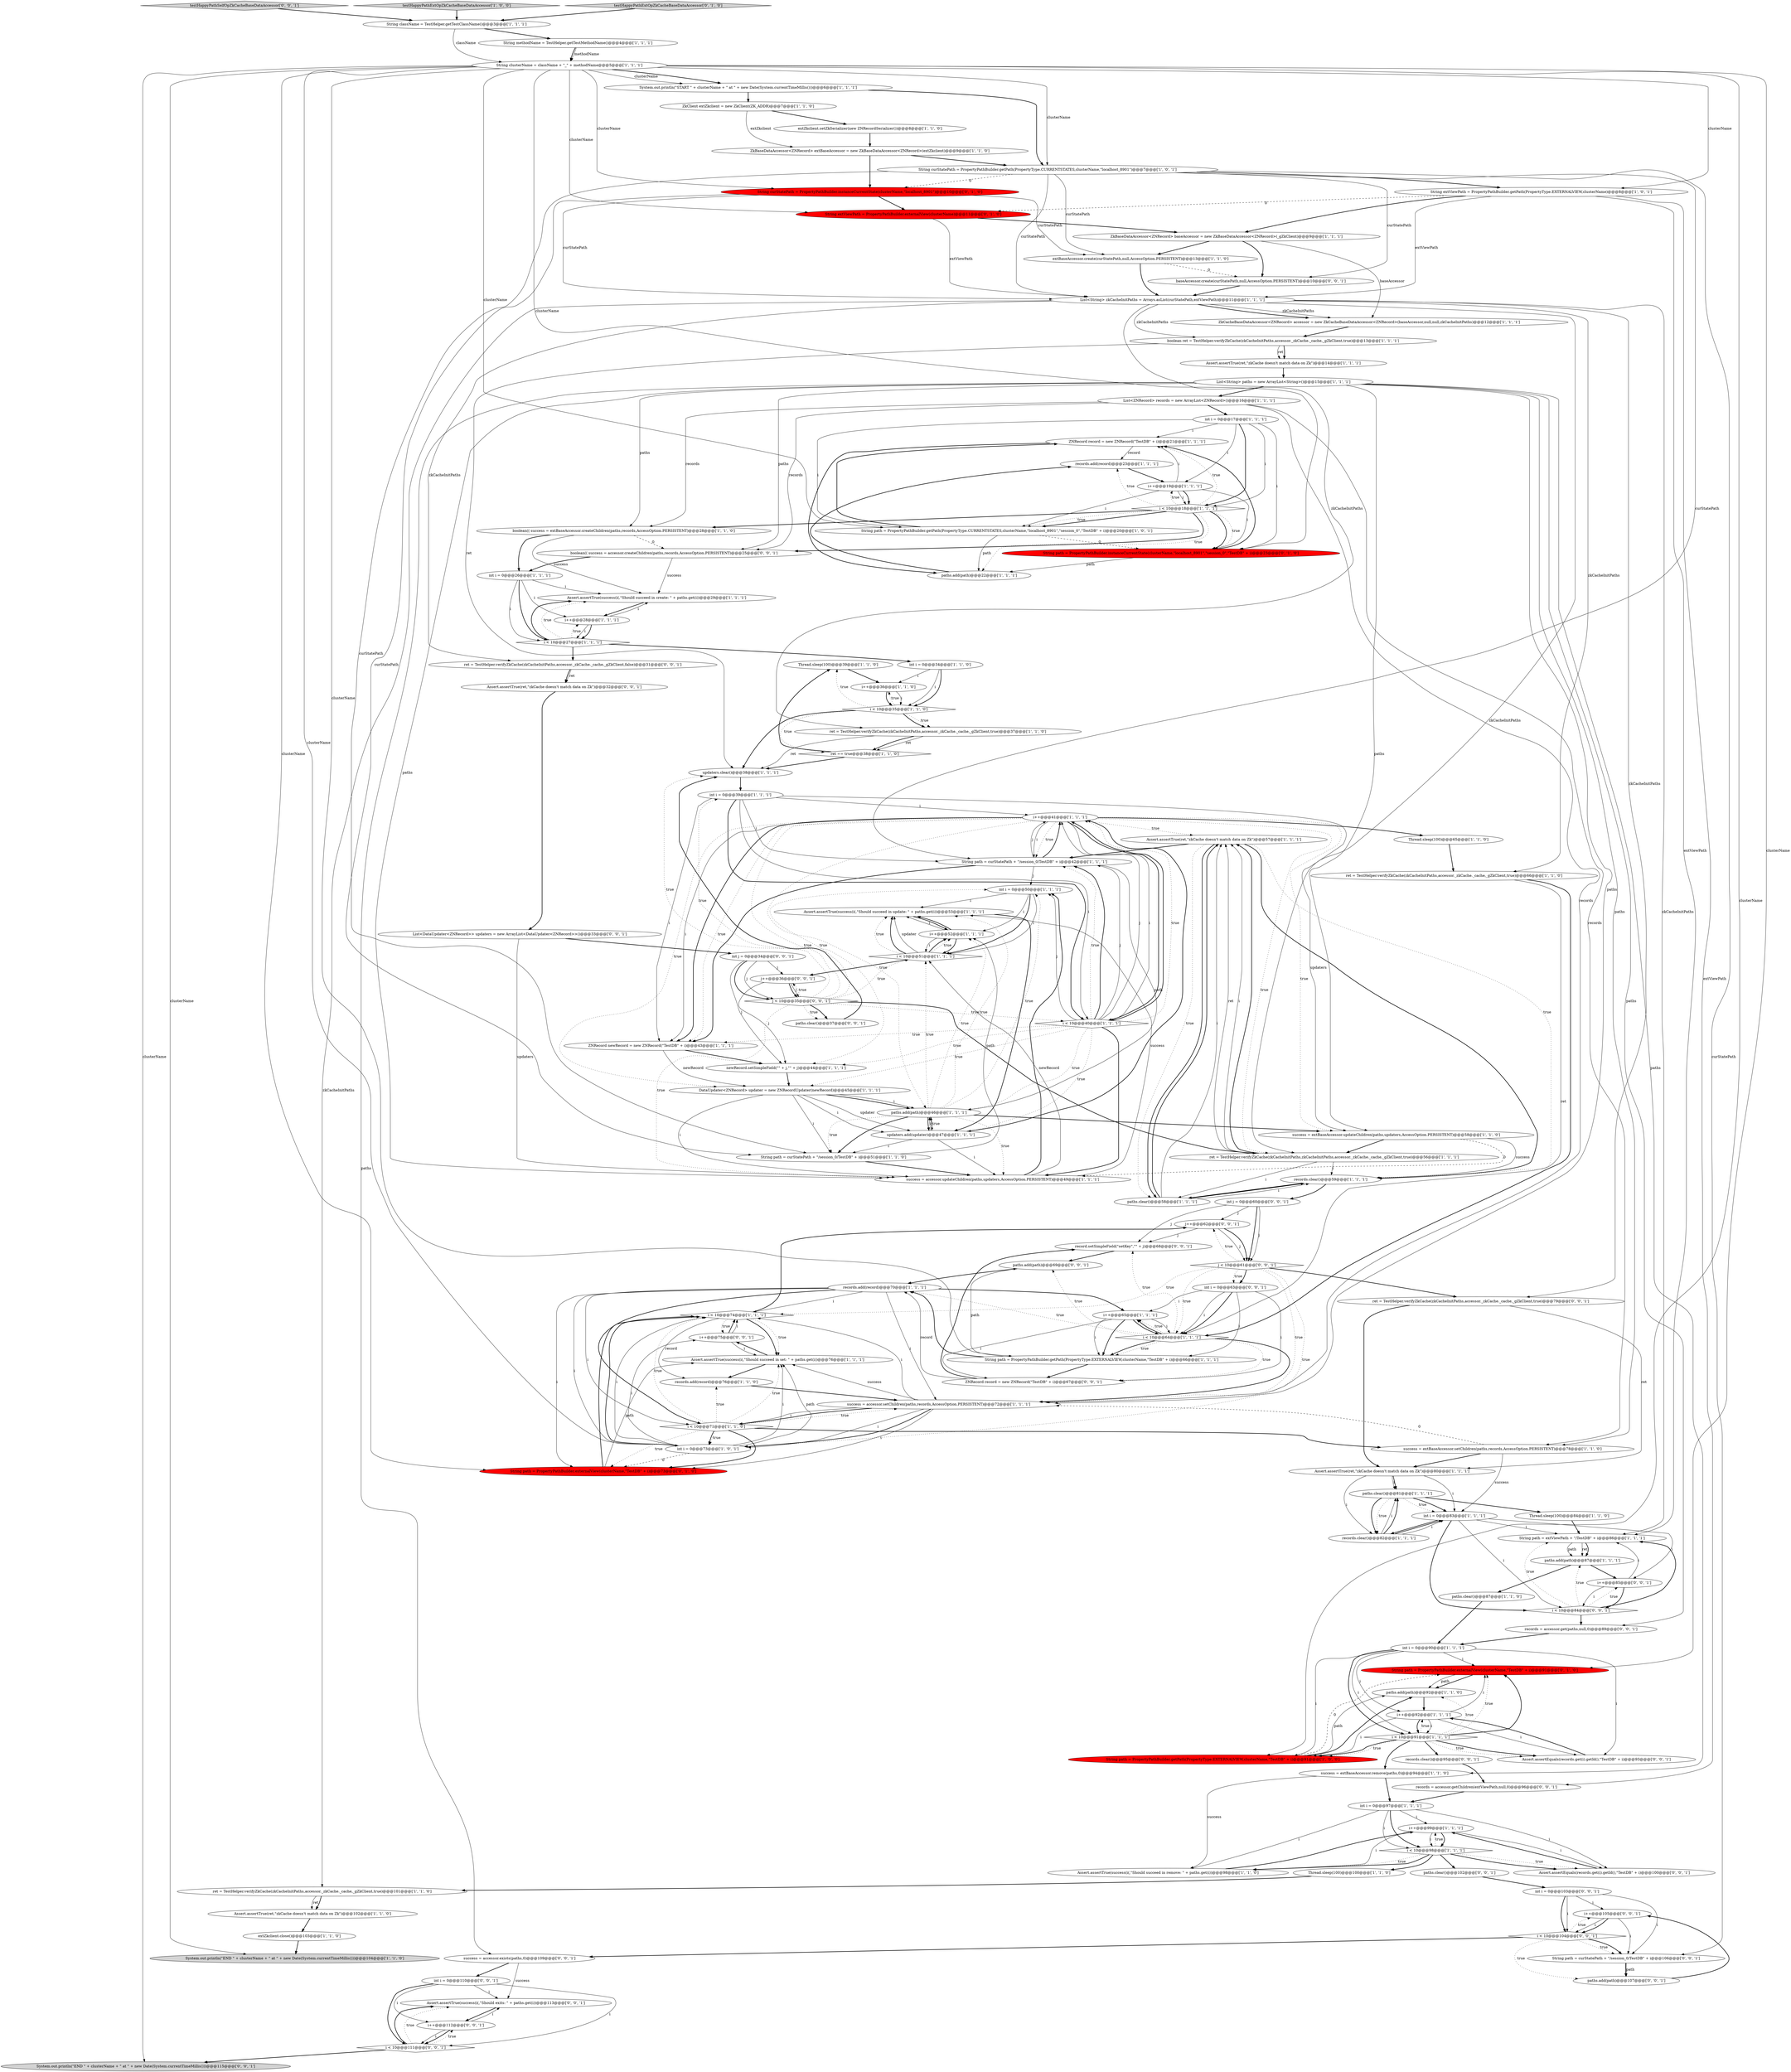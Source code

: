 digraph {
61 [style = filled, label = "Thread.sleep(100)@@@39@@@['1', '1', '0']", fillcolor = white, shape = ellipse image = "AAA0AAABBB1BBB"];
3 [style = filled, label = "int i = 0@@@26@@@['1', '1', '1']", fillcolor = white, shape = ellipse image = "AAA0AAABBB1BBB"];
80 [style = filled, label = "String curStatePath = PropertyPathBuilder.getPath(PropertyType.CURRENTSTATES,clusterName,\"localhost_8901\")@@@7@@@['1', '0', '1']", fillcolor = white, shape = ellipse image = "AAA0AAABBB1BBB"];
119 [style = filled, label = "i < 10@@@84@@@['0', '0', '1']", fillcolor = white, shape = diamond image = "AAA0AAABBB3BBB"];
16 [style = filled, label = "int i = 0@@@97@@@['1', '1', '1']", fillcolor = white, shape = ellipse image = "AAA0AAABBB1BBB"];
66 [style = filled, label = "Assert.assertTrue(success(i(,\"Should succeed in create: \" + paths.get(i))@@@29@@@['1', '1', '1']", fillcolor = white, shape = ellipse image = "AAA0AAABBB1BBB"];
95 [style = filled, label = "String path = PropertyPathBuilder.externalView(clusterName,\"TestDB\" + i)@@@91@@@['0', '1', '0']", fillcolor = red, shape = ellipse image = "AAA1AAABBB2BBB"];
124 [style = filled, label = "System.out.println(\"END \" + clusterName + \" at \" + new Date(System.currentTimeMillis()))@@@115@@@['0', '0', '1']", fillcolor = lightgray, shape = ellipse image = "AAA0AAABBB3BBB"];
101 [style = filled, label = "records = accessor.get(paths,null,0)@@@89@@@['0', '0', '1']", fillcolor = white, shape = ellipse image = "AAA0AAABBB3BBB"];
126 [style = filled, label = "paths.clear()@@@37@@@['0', '0', '1']", fillcolor = white, shape = ellipse image = "AAA0AAABBB3BBB"];
5 [style = filled, label = "i++@@@41@@@['1', '1', '1']", fillcolor = white, shape = ellipse image = "AAA0AAABBB1BBB"];
75 [style = filled, label = "Assert.assertTrue(ret,\"zkCache doesn't match data on Zk\")@@@80@@@['1', '1', '1']", fillcolor = white, shape = ellipse image = "AAA0AAABBB1BBB"];
17 [style = filled, label = "Assert.assertTrue(ret,\"zkCache doesn't match data on Zk\")@@@57@@@['1', '1', '1']", fillcolor = white, shape = ellipse image = "AAA0AAABBB1BBB"];
81 [style = filled, label = "success = extBaseAccessor.updateChildren(paths,updaters,AccessOption.PERSISTENT)@@@58@@@['1', '1', '0']", fillcolor = white, shape = ellipse image = "AAA0AAABBB1BBB"];
82 [style = filled, label = "i++@@@36@@@['1', '1', '0']", fillcolor = white, shape = ellipse image = "AAA0AAABBB1BBB"];
129 [style = filled, label = "paths.add(path)@@@107@@@['0', '0', '1']", fillcolor = white, shape = ellipse image = "AAA0AAABBB3BBB"];
20 [style = filled, label = "int i = 0@@@90@@@['1', '1', '1']", fillcolor = white, shape = ellipse image = "AAA0AAABBB1BBB"];
58 [style = filled, label = "String path = extViewPath + \"/TestDB\" + i@@@86@@@['1', '1', '1']", fillcolor = white, shape = ellipse image = "AAA0AAABBB1BBB"];
105 [style = filled, label = "Assert.assertTrue(ret,\"zkCache doesn't match data on Zk\")@@@32@@@['0', '0', '1']", fillcolor = white, shape = ellipse image = "AAA0AAABBB3BBB"];
69 [style = filled, label = "i < 10@@@27@@@['1', '1', '1']", fillcolor = white, shape = diamond image = "AAA0AAABBB1BBB"];
62 [style = filled, label = "paths.add(path)@@@87@@@['1', '1', '1']", fillcolor = white, shape = ellipse image = "AAA0AAABBB1BBB"];
36 [style = filled, label = "ZkBaseDataAccessor<ZNRecord> extBaseAccessor = new ZkBaseDataAccessor<ZNRecord>(extZkclient)@@@9@@@['1', '1', '0']", fillcolor = white, shape = ellipse image = "AAA0AAABBB1BBB"];
55 [style = filled, label = "List<String> paths = new ArrayList<String>()@@@15@@@['1', '1', '1']", fillcolor = white, shape = ellipse image = "AAA0AAABBB1BBB"];
111 [style = filled, label = "i < 10@@@111@@@['0', '0', '1']", fillcolor = white, shape = diamond image = "AAA0AAABBB3BBB"];
37 [style = filled, label = "paths.add(path)@@@92@@@['1', '1', '0']", fillcolor = white, shape = ellipse image = "AAA0AAABBB1BBB"];
47 [style = filled, label = "String path = PropertyPathBuilder.getPath(PropertyType.EXTERNALVIEW,clusterName,\"TestDB\" + i)@@@91@@@['1', '0', '0']", fillcolor = red, shape = ellipse image = "AAA1AAABBB1BBB"];
107 [style = filled, label = "i++@@@85@@@['0', '0', '1']", fillcolor = white, shape = ellipse image = "AAA0AAABBB3BBB"];
135 [style = filled, label = "testHappyPathSelfOpZkCacheBaseDataAccessor['0', '0', '1']", fillcolor = lightgray, shape = diamond image = "AAA0AAABBB3BBB"];
52 [style = filled, label = "i < 10@@@35@@@['1', '1', '0']", fillcolor = white, shape = diamond image = "AAA0AAABBB1BBB"];
21 [style = filled, label = "int i = 0@@@34@@@['1', '1', '0']", fillcolor = white, shape = ellipse image = "AAA0AAABBB1BBB"];
76 [style = filled, label = "ZkClient extZkclient = new ZkClient(ZK_ADDR)@@@7@@@['1', '1', '0']", fillcolor = white, shape = ellipse image = "AAA0AAABBB1BBB"];
32 [style = filled, label = "testHappyPathExtOpZkCacheBaseDataAccessor['1', '0', '0']", fillcolor = lightgray, shape = diamond image = "AAA0AAABBB1BBB"];
56 [style = filled, label = "records.add(record)@@@23@@@['1', '1', '1']", fillcolor = white, shape = ellipse image = "AAA0AAABBB1BBB"];
108 [style = filled, label = "int i = 0@@@103@@@['0', '0', '1']", fillcolor = white, shape = ellipse image = "AAA0AAABBB3BBB"];
77 [style = filled, label = "String path = curStatePath + \"/session_0/TestDB\" + i@@@51@@@['1', '1', '0']", fillcolor = white, shape = ellipse image = "AAA0AAABBB1BBB"];
50 [style = filled, label = "Assert.assertTrue(success(i(,\"Should succeed in update: \" + paths.get(i))@@@53@@@['1', '1', '1']", fillcolor = white, shape = ellipse image = "AAA0AAABBB1BBB"];
14 [style = filled, label = "String clusterName = className + \"_\" + methodName@@@5@@@['1', '1', '1']", fillcolor = white, shape = ellipse image = "AAA0AAABBB1BBB"];
122 [style = filled, label = "records = accessor.getChildren(extViewPath,null,0)@@@96@@@['0', '0', '1']", fillcolor = white, shape = ellipse image = "AAA0AAABBB3BBB"];
59 [style = filled, label = "i < 10@@@74@@@['1', '1', '1']", fillcolor = white, shape = diamond image = "AAA0AAABBB1BBB"];
34 [style = filled, label = "List<String> zkCacheInitPaths = Arrays.asList(curStatePath,extViewPath)@@@11@@@['1', '1', '1']", fillcolor = white, shape = ellipse image = "AAA0AAABBB1BBB"];
115 [style = filled, label = "ret = TestHelper.verifyZkCache(zkCacheInitPaths,accessor._zkCache._cache,_gZkClient,false)@@@31@@@['0', '0', '1']", fillcolor = white, shape = ellipse image = "AAA0AAABBB3BBB"];
114 [style = filled, label = "j++@@@62@@@['0', '0', '1']", fillcolor = white, shape = ellipse image = "AAA0AAABBB3BBB"];
65 [style = filled, label = "extBaseAccessor.create(curStatePath,null,AccessOption.PERSISTENT)@@@13@@@['1', '1', '0']", fillcolor = white, shape = ellipse image = "AAA0AAABBB1BBB"];
19 [style = filled, label = "System.out.println(\"END \" + clusterName + \" at \" + new Date(System.currentTimeMillis()))@@@104@@@['1', '1', '0']", fillcolor = lightgray, shape = ellipse image = "AAA0AAABBB1BBB"];
68 [style = filled, label = "i < 10@@@91@@@['1', '1', '1']", fillcolor = white, shape = diamond image = "AAA0AAABBB1BBB"];
83 [style = filled, label = "ZNRecord record = new ZNRecord(\"TestDB\" + i)@@@21@@@['1', '1', '1']", fillcolor = white, shape = ellipse image = "AAA0AAABBB1BBB"];
96 [style = filled, label = "String path = PropertyPathBuilder.externalView(clusterName,\"TestDB\" + i)@@@73@@@['0', '1', '0']", fillcolor = red, shape = ellipse image = "AAA1AAABBB2BBB"];
64 [style = filled, label = "paths.add(path)@@@46@@@['1', '1', '1']", fillcolor = white, shape = ellipse image = "AAA0AAABBB1BBB"];
99 [style = filled, label = "i++@@@105@@@['0', '0', '1']", fillcolor = white, shape = ellipse image = "AAA0AAABBB3BBB"];
121 [style = filled, label = "j < 10@@@35@@@['0', '0', '1']", fillcolor = white, shape = diamond image = "AAA0AAABBB3BBB"];
25 [style = filled, label = "i < 10@@@64@@@['1', '1', '1']", fillcolor = white, shape = diamond image = "AAA0AAABBB1BBB"];
113 [style = filled, label = "int j = 0@@@34@@@['0', '0', '1']", fillcolor = white, shape = ellipse image = "AAA0AAABBB3BBB"];
86 [style = filled, label = "paths.add(path)@@@22@@@['1', '1', '1']", fillcolor = white, shape = ellipse image = "AAA0AAABBB1BBB"];
8 [style = filled, label = "Assert.assertTrue(ret,\"zkCache doesn't match data on Zk\")@@@102@@@['1', '1', '0']", fillcolor = white, shape = ellipse image = "AAA0AAABBB1BBB"];
74 [style = filled, label = "success = accessor.updateChildren(paths,updaters,AccessOption.PERSISTENT)@@@49@@@['1', '1', '1']", fillcolor = white, shape = ellipse image = "AAA0AAABBB1BBB"];
92 [style = filled, label = "i < 10@@@40@@@['1', '1', '1']", fillcolor = white, shape = diamond image = "AAA0AAABBB1BBB"];
2 [style = filled, label = "records.add(record)@@@76@@@['1', '1', '0']", fillcolor = white, shape = ellipse image = "AAA0AAABBB1BBB"];
39 [style = filled, label = "ret = TestHelper.verifyZkCache(zkCacheInitPaths,accessor._zkCache._cache,_gZkClient,true)@@@66@@@['1', '1', '0']", fillcolor = white, shape = ellipse image = "AAA0AAABBB1BBB"];
0 [style = filled, label = "int i = 0@@@73@@@['1', '0', '1']", fillcolor = white, shape = ellipse image = "AAA0AAABBB1BBB"];
120 [style = filled, label = "records.clear()@@@95@@@['0', '0', '1']", fillcolor = white, shape = ellipse image = "AAA0AAABBB3BBB"];
4 [style = filled, label = "String path = PropertyPathBuilder.getPath(PropertyType.EXTERNALVIEW,clusterName,\"TestDB\" + i)@@@66@@@['1', '1', '1']", fillcolor = white, shape = ellipse image = "AAA0AAABBB1BBB"];
48 [style = filled, label = "i < 10@@@51@@@['1', '1', '1']", fillcolor = white, shape = diamond image = "AAA0AAABBB1BBB"];
89 [style = filled, label = "String path = PropertyPathBuilder.getPath(PropertyType.CURRENTSTATES,clusterName,\"localhost_8901\",\"session_0\",\"TestDB\" + i)@@@20@@@['1', '0', '1']", fillcolor = white, shape = ellipse image = "AAA0AAABBB1BBB"];
44 [style = filled, label = "success = accessor.setChildren(paths,records,AccessOption.PERSISTENT)@@@72@@@['1', '1', '1']", fillcolor = white, shape = ellipse image = "AAA0AAABBB1BBB"];
54 [style = filled, label = "Assert.assertTrue(success(i(,\"Should succeed in set: \" + paths.get(i))@@@76@@@['1', '1', '1']", fillcolor = white, shape = ellipse image = "AAA0AAABBB1BBB"];
51 [style = filled, label = "ret = TestHelper.verifyZkCache(zkCacheInitPaths,zkCacheInitPaths,accessor._zkCache._cache,_gZkClient,true)@@@56@@@['1', '1', '1']", fillcolor = white, shape = ellipse image = "AAA0AAABBB1BBB"];
106 [style = filled, label = "i++@@@75@@@['0', '0', '1']", fillcolor = white, shape = ellipse image = "AAA0AAABBB3BBB"];
117 [style = filled, label = "j++@@@36@@@['0', '0', '1']", fillcolor = white, shape = ellipse image = "AAA0AAABBB3BBB"];
90 [style = filled, label = "boolean(( success = extBaseAccessor.createChildren(paths,records,AccessOption.PERSISTENT)@@@28@@@['1', '1', '0']", fillcolor = white, shape = ellipse image = "AAA0AAABBB1BBB"];
29 [style = filled, label = "ret = TestHelper.verifyZkCache(zkCacheInitPaths,accessor._zkCache._cache,_gZkClient,true)@@@37@@@['1', '1', '0']", fillcolor = white, shape = ellipse image = "AAA0AAABBB1BBB"];
49 [style = filled, label = "records.clear()@@@59@@@['1', '1', '1']", fillcolor = white, shape = ellipse image = "AAA0AAABBB1BBB"];
6 [style = filled, label = "i++@@@28@@@['1', '1', '1']", fillcolor = white, shape = ellipse image = "AAA0AAABBB1BBB"];
100 [style = filled, label = "paths.add(path)@@@69@@@['0', '0', '1']", fillcolor = white, shape = ellipse image = "AAA0AAABBB3BBB"];
134 [style = filled, label = "int i = 0@@@63@@@['0', '0', '1']", fillcolor = white, shape = ellipse image = "AAA0AAABBB3BBB"];
43 [style = filled, label = "ZNRecord newRecord = new ZNRecord(\"TestDB\" + i)@@@43@@@['1', '1', '1']", fillcolor = white, shape = ellipse image = "AAA0AAABBB1BBB"];
42 [style = filled, label = "boolean ret = TestHelper.verifyZkCache(zkCacheInitPaths,accessor._zkCache._cache,_gZkClient,true)@@@13@@@['1', '1', '1']", fillcolor = white, shape = ellipse image = "AAA0AAABBB1BBB"];
27 [style = filled, label = "String methodName = TestHelper.getTestMethodName()@@@4@@@['1', '1', '1']", fillcolor = white, shape = ellipse image = "AAA0AAABBB1BBB"];
1 [style = filled, label = "Thread.sleep(100)@@@65@@@['1', '1', '0']", fillcolor = white, shape = ellipse image = "AAA0AAABBB1BBB"];
127 [style = filled, label = "String path = curStatePath + \"/session_0/TestDB\" + i@@@106@@@['0', '0', '1']", fillcolor = white, shape = ellipse image = "AAA0AAABBB3BBB"];
38 [style = filled, label = "success = extBaseAccessor.setChildren(paths,records,AccessOption.PERSISTENT)@@@78@@@['1', '1', '0']", fillcolor = white, shape = ellipse image = "AAA0AAABBB1BBB"];
28 [style = filled, label = "ret = TestHelper.verifyZkCache(zkCacheInitPaths,accessor._zkCache._cache,_gZkClient,true)@@@101@@@['1', '1', '0']", fillcolor = white, shape = ellipse image = "AAA0AAABBB1BBB"];
78 [style = filled, label = "int i = 0@@@50@@@['1', '1', '1']", fillcolor = white, shape = ellipse image = "AAA0AAABBB1BBB"];
24 [style = filled, label = "Thread.sleep(100)@@@84@@@['1', '1', '0']", fillcolor = white, shape = ellipse image = "AAA0AAABBB1BBB"];
87 [style = filled, label = "String extViewPath = PropertyPathBuilder.getPath(PropertyType.EXTERNALVIEW,clusterName)@@@8@@@['1', '0', '1']", fillcolor = white, shape = ellipse image = "AAA0AAABBB1BBB"];
110 [style = filled, label = "Assert.assertEquals(records.get(i).getId(),\"TestDB\" + i)@@@93@@@['0', '0', '1']", fillcolor = white, shape = ellipse image = "AAA0AAABBB3BBB"];
23 [style = filled, label = "ZkBaseDataAccessor<ZNRecord> baseAccessor = new ZkBaseDataAccessor<ZNRecord>(_gZkClient)@@@9@@@['1', '1', '1']", fillcolor = white, shape = ellipse image = "AAA0AAABBB1BBB"];
91 [style = filled, label = "extZkclient.close()@@@103@@@['1', '1', '0']", fillcolor = white, shape = ellipse image = "AAA0AAABBB1BBB"];
125 [style = filled, label = "record.setSimpleField(\"setKey\",\"\" + j)@@@68@@@['0', '0', '1']", fillcolor = white, shape = ellipse image = "AAA0AAABBB3BBB"];
35 [style = filled, label = "paths.clear()@@@81@@@['1', '1', '1']", fillcolor = white, shape = ellipse image = "AAA0AAABBB1BBB"];
128 [style = filled, label = "i++@@@112@@@['0', '0', '1']", fillcolor = white, shape = ellipse image = "AAA0AAABBB3BBB"];
97 [style = filled, label = "String extViewPath = PropertyPathBuilder.externalView(clusterName)@@@11@@@['0', '1', '0']", fillcolor = red, shape = ellipse image = "AAA1AAABBB2BBB"];
45 [style = filled, label = "System.out.println(\"START \" + clusterName + \" at \" + new Date(System.currentTimeMillis()))@@@6@@@['1', '1', '1']", fillcolor = white, shape = ellipse image = "AAA0AAABBB1BBB"];
85 [style = filled, label = "i++@@@65@@@['1', '1', '1']", fillcolor = white, shape = ellipse image = "AAA0AAABBB1BBB"];
112 [style = filled, label = "j < 10@@@61@@@['0', '0', '1']", fillcolor = white, shape = diamond image = "AAA0AAABBB3BBB"];
11 [style = filled, label = "records.add(record)@@@70@@@['1', '1', '1']", fillcolor = white, shape = ellipse image = "AAA0AAABBB1BBB"];
40 [style = filled, label = "int i = 0@@@39@@@['1', '1', '1']", fillcolor = white, shape = ellipse image = "AAA0AAABBB1BBB"];
13 [style = filled, label = "updaters.clear()@@@38@@@['1', '1', '1']", fillcolor = white, shape = ellipse image = "AAA0AAABBB1BBB"];
98 [style = filled, label = "testHappyPathExtOpZkCacheBaseDataAccessor['0', '1', '0']", fillcolor = lightgray, shape = diamond image = "AAA0AAABBB2BBB"];
104 [style = filled, label = "baseAccessor.create(curStatePath,null,AccessOption.PERSISTENT)@@@10@@@['0', '0', '1']", fillcolor = white, shape = ellipse image = "AAA0AAABBB3BBB"];
9 [style = filled, label = "i < 10@@@18@@@['1', '1', '1']", fillcolor = white, shape = diamond image = "AAA0AAABBB1BBB"];
118 [style = filled, label = "ZNRecord record = new ZNRecord(\"TestDB\" + i)@@@67@@@['0', '0', '1']", fillcolor = white, shape = ellipse image = "AAA0AAABBB3BBB"];
10 [style = filled, label = "ZkCacheBaseDataAccessor<ZNRecord> accessor = new ZkCacheBaseDataAccessor<ZNRecord>(baseAccessor,null,null,zkCacheInitPaths)@@@12@@@['1', '1', '1']", fillcolor = white, shape = ellipse image = "AAA0AAABBB1BBB"];
73 [style = filled, label = "i++@@@99@@@['1', '1', '1']", fillcolor = white, shape = ellipse image = "AAA0AAABBB1BBB"];
33 [style = filled, label = "i < 10@@@71@@@['1', '1', '0']", fillcolor = white, shape = diamond image = "AAA0AAABBB1BBB"];
67 [style = filled, label = "Thread.sleep(100)@@@100@@@['1', '1', '0']", fillcolor = white, shape = ellipse image = "AAA0AAABBB1BBB"];
60 [style = filled, label = "DataUpdater<ZNRecord> updater = new ZNRecordUpdater(newRecord)@@@45@@@['1', '1', '1']", fillcolor = white, shape = ellipse image = "AAA0AAABBB1BBB"];
136 [style = filled, label = "int j = 0@@@60@@@['0', '0', '1']", fillcolor = white, shape = ellipse image = "AAA0AAABBB3BBB"];
130 [style = filled, label = "List<DataUpdater<ZNRecord>> updaters = new ArrayList<DataUpdater<ZNRecord>>()@@@33@@@['0', '0', '1']", fillcolor = white, shape = ellipse image = "AAA0AAABBB3BBB"];
31 [style = filled, label = "i++@@@52@@@['1', '1', '1']", fillcolor = white, shape = ellipse image = "AAA0AAABBB1BBB"];
93 [style = filled, label = "String curStatePath = PropertyPathBuilder.instanceCurrentState(clusterName,\"localhost_8901\")@@@10@@@['0', '1', '0']", fillcolor = red, shape = ellipse image = "AAA1AAABBB2BBB"];
116 [style = filled, label = "boolean(( success = accessor.createChildren(paths,records,AccessOption.PERSISTENT)@@@25@@@['0', '0', '1']", fillcolor = white, shape = ellipse image = "AAA0AAABBB3BBB"];
15 [style = filled, label = "paths.clear()@@@58@@@['1', '1', '1']", fillcolor = white, shape = ellipse image = "AAA0AAABBB1BBB"];
18 [style = filled, label = "Assert.assertTrue(success(i(,\"Should succeed in remove: \" + paths.get(i))@@@98@@@['1', '1', '0']", fillcolor = white, shape = ellipse image = "AAA0AAABBB1BBB"];
22 [style = filled, label = "updaters.add(updater)@@@47@@@['1', '1', '1']", fillcolor = white, shape = ellipse image = "AAA0AAABBB1BBB"];
63 [style = filled, label = "String className = TestHelper.getTestClassName()@@@3@@@['1', '1', '1']", fillcolor = white, shape = ellipse image = "AAA0AAABBB1BBB"];
72 [style = filled, label = "paths.clear()@@@87@@@['1', '1', '0']", fillcolor = white, shape = ellipse image = "AAA0AAABBB1BBB"];
46 [style = filled, label = "int i = 0@@@17@@@['1', '1', '1']", fillcolor = white, shape = ellipse image = "AAA0AAABBB1BBB"];
88 [style = filled, label = "String path = curStatePath + \"/session_0/TestDB\" + i@@@42@@@['1', '1', '1']", fillcolor = white, shape = ellipse image = "AAA0AAABBB1BBB"];
109 [style = filled, label = "success = accessor.exists(paths,0)@@@109@@@['0', '0', '1']", fillcolor = white, shape = ellipse image = "AAA0AAABBB3BBB"];
57 [style = filled, label = "List<ZNRecord> records = new ArrayList<ZNRecord>()@@@16@@@['1', '1', '1']", fillcolor = white, shape = ellipse image = "AAA0AAABBB1BBB"];
26 [style = filled, label = "extZkclient.setZkSerializer(new ZNRecordSerializer())@@@8@@@['1', '1', '0']", fillcolor = white, shape = ellipse image = "AAA0AAABBB1BBB"];
94 [style = filled, label = "String path = PropertyPathBuilder.instanceCurrentState(clusterName,\"localhost_8901\",\"session_0\",\"TestDB\" + i)@@@23@@@['0', '1', '0']", fillcolor = red, shape = ellipse image = "AAA1AAABBB2BBB"];
103 [style = filled, label = "Assert.assertTrue(success(i(,\"Should exits: \" + paths.get(i))@@@113@@@['0', '0', '1']", fillcolor = white, shape = ellipse image = "AAA0AAABBB3BBB"];
131 [style = filled, label = "Assert.assertEquals(records.get(i).getId(),\"TestDB\" + i)@@@100@@@['0', '0', '1']", fillcolor = white, shape = ellipse image = "AAA0AAABBB3BBB"];
71 [style = filled, label = "i < 10@@@98@@@['1', '1', '1']", fillcolor = white, shape = diamond image = "AAA0AAABBB1BBB"];
70 [style = filled, label = "Assert.assertTrue(ret,\"zkCache doesn't match data on Zk\")@@@14@@@['1', '1', '1']", fillcolor = white, shape = ellipse image = "AAA0AAABBB1BBB"];
123 [style = filled, label = "ret = TestHelper.verifyZkCache(zkCacheInitPaths,accessor._zkCache._cache,_gZkClient,true)@@@79@@@['0', '0', '1']", fillcolor = white, shape = ellipse image = "AAA0AAABBB3BBB"];
7 [style = filled, label = "newRecord.setSimpleField(\"\" + j,\"\" + j)@@@44@@@['1', '1', '1']", fillcolor = white, shape = ellipse image = "AAA0AAABBB1BBB"];
102 [style = filled, label = "i < 10@@@104@@@['0', '0', '1']", fillcolor = white, shape = diamond image = "AAA0AAABBB3BBB"];
53 [style = filled, label = "success = extBaseAccessor.remove(paths,0)@@@94@@@['1', '1', '0']", fillcolor = white, shape = ellipse image = "AAA0AAABBB1BBB"];
84 [style = filled, label = "int i = 0@@@83@@@['1', '1', '1']", fillcolor = white, shape = ellipse image = "AAA0AAABBB1BBB"];
133 [style = filled, label = "int i = 0@@@110@@@['0', '0', '1']", fillcolor = white, shape = ellipse image = "AAA0AAABBB3BBB"];
41 [style = filled, label = "i++@@@19@@@['1', '1', '1']", fillcolor = white, shape = ellipse image = "AAA0AAABBB1BBB"];
79 [style = filled, label = "records.clear()@@@82@@@['1', '1', '1']", fillcolor = white, shape = ellipse image = "AAA0AAABBB1BBB"];
12 [style = filled, label = "i++@@@92@@@['1', '1', '1']", fillcolor = white, shape = ellipse image = "AAA0AAABBB1BBB"];
132 [style = filled, label = "paths.clear()@@@102@@@['0', '0', '1']", fillcolor = white, shape = ellipse image = "AAA0AAABBB3BBB"];
30 [style = filled, label = "ret == true@@@38@@@['1', '1', '0']", fillcolor = white, shape = diamond image = "AAA0AAABBB1BBB"];
118->11 [style = solid, label="record"];
68->95 [style = bold, label=""];
69->21 [style = bold, label=""];
89->83 [style = bold, label=""];
44->33 [style = solid, label="i"];
25->4 [style = dotted, label="true"];
25->85 [style = dotted, label="true"];
41->9 [style = bold, label=""];
64->74 [style = dotted, label="true"];
70->55 [style = bold, label=""];
8->91 [style = bold, label=""];
14->97 [style = solid, label="clusterName"];
110->12 [style = bold, label=""];
7->60 [style = bold, label=""];
33->0 [style = bold, label=""];
99->102 [style = solid, label="i"];
113->121 [style = bold, label=""];
112->59 [style = dotted, label="true"];
15->17 [style = bold, label=""];
17->15 [style = dotted, label="true"];
115->105 [style = solid, label="ret"];
134->118 [style = solid, label="i"];
20->12 [style = solid, label="i"];
52->30 [style = dotted, label="true"];
22->64 [style = solid, label="i"];
76->36 [style = solid, label="extZkclient"];
11->33 [style = solid, label="i"];
59->54 [style = bold, label=""];
83->86 [style = bold, label=""];
57->46 [style = bold, label=""];
47->37 [style = solid, label="path"];
5->92 [style = solid, label="i"];
112->123 [style = bold, label=""];
14->47 [style = solid, label="clusterName"];
11->96 [style = solid, label="i"];
44->59 [style = solid, label="i"];
83->56 [style = solid, label="record"];
79->84 [style = bold, label=""];
12->110 [style = solid, label="i"];
77->74 [style = bold, label=""];
25->125 [style = dotted, label="true"];
9->89 [style = bold, label=""];
85->118 [style = solid, label="i"];
31->48 [style = solid, label="i"];
111->103 [style = bold, label=""];
31->50 [style = solid, label="i"];
131->73 [style = bold, label=""];
41->94 [style = solid, label="i"];
112->134 [style = bold, label=""];
9->94 [style = bold, label=""];
40->92 [style = bold, label=""];
44->96 [style = solid, label="i"];
39->25 [style = solid, label="ret"];
54->2 [style = bold, label=""];
9->116 [style = bold, label=""];
23->10 [style = solid, label="baseAccessor"];
53->18 [style = solid, label="success"];
95->37 [style = bold, label=""];
101->20 [style = bold, label=""];
76->26 [style = bold, label=""];
85->25 [style = solid, label="i"];
64->50 [style = dotted, label="true"];
62->107 [style = bold, label=""];
108->102 [style = bold, label=""];
69->6 [style = dotted, label="true"];
92->74 [style = bold, label=""];
5->88 [style = solid, label="i"];
97->23 [style = bold, label=""];
4->118 [style = bold, label=""];
135->63 [style = bold, label=""];
40->5 [style = solid, label="i"];
90->3 [style = bold, label=""];
44->54 [style = solid, label="success"];
68->53 [style = bold, label=""];
43->7 [style = bold, label=""];
92->7 [style = dotted, label="true"];
33->54 [style = dotted, label="true"];
80->93 [style = dashed, label="0"];
123->75 [style = bold, label=""];
88->78 [style = solid, label="j"];
34->123 [style = solid, label="zkCacheInitPaths"];
65->104 [style = dashed, label="0"];
20->95 [style = solid, label="i"];
36->93 [style = bold, label=""];
87->34 [style = solid, label="extViewPath"];
69->66 [style = bold, label=""];
29->13 [style = solid, label="ret"];
14->124 [style = solid, label="clusterName"];
123->75 [style = solid, label="ret"];
38->44 [style = dashed, label="0"];
60->22 [style = solid, label="i"];
87->58 [style = solid, label="extViewPath"];
16->131 [style = solid, label="i"];
48->50 [style = dotted, label="true"];
81->49 [style = solid, label="success"];
88->5 [style = bold, label=""];
35->84 [style = bold, label=""];
65->34 [style = bold, label=""];
134->85 [style = solid, label="i"];
80->87 [style = bold, label=""];
66->6 [style = bold, label=""];
94->83 [style = bold, label=""];
79->84 [style = solid, label="i"];
93->34 [style = solid, label="curStatePath"];
9->83 [style = dotted, label="true"];
122->16 [style = bold, label=""];
36->80 [style = bold, label=""];
87->23 [style = bold, label=""];
112->114 [style = dotted, label="true"];
59->54 [style = dotted, label="true"];
82->52 [style = solid, label="i"];
58->62 [style = solid, label="path"];
59->2 [style = solid, label="record"];
15->17 [style = solid, label="i"];
20->47 [style = solid, label="i"];
112->0 [style = dotted, label="true"];
95->37 [style = solid, label="path"];
68->47 [style = bold, label=""];
40->81 [style = solid, label="updaters"];
71->18 [style = dotted, label="true"];
90->116 [style = dashed, label="0"];
121->51 [style = bold, label=""];
75->79 [style = solid, label="i"];
109->133 [style = bold, label=""];
64->31 [style = dotted, label="true"];
71->18 [style = bold, label=""];
119->58 [style = bold, label=""];
108->127 [style = solid, label="i"];
64->77 [style = dotted, label="true"];
14->4 [style = solid, label="clusterName"];
60->74 [style = solid, label="i"];
85->4 [style = solid, label="i"];
52->13 [style = bold, label=""];
6->69 [style = bold, label=""];
25->100 [style = dotted, label="true"];
3->69 [style = solid, label="i"];
25->11 [style = dotted, label="true"];
12->68 [style = bold, label=""];
85->4 [style = bold, label=""];
5->43 [style = dotted, label="true"];
71->67 [style = bold, label=""];
11->44 [style = solid, label="i"];
117->121 [style = solid, label="j"];
0->106 [style = solid, label="i"];
55->90 [style = solid, label="paths"];
79->35 [style = solid, label="i"];
40->92 [style = solid, label="i"];
33->2 [style = dotted, label="true"];
120->122 [style = bold, label=""];
73->71 [style = bold, label=""];
52->29 [style = dotted, label="true"];
87->97 [style = dashed, label="0"];
22->74 [style = solid, label="i"];
88->5 [style = solid, label="j"];
133->128 [style = solid, label="i"];
121->117 [style = dotted, label="true"];
119->58 [style = dotted, label="true"];
86->56 [style = bold, label=""];
134->25 [style = solid, label="i"];
27->14 [style = solid, label="methodName"];
90->66 [style = solid, label="success"];
42->70 [style = bold, label=""];
23->65 [style = bold, label=""];
91->19 [style = bold, label=""];
63->27 [style = bold, label=""];
33->44 [style = dotted, label="true"];
92->78 [style = solid, label="j"];
68->120 [style = bold, label=""];
80->88 [style = solid, label="curStatePath"];
114->112 [style = solid, label="j"];
92->5 [style = solid, label="j"];
34->28 [style = solid, label="zkCacheInitPaths"];
14->87 [style = solid, label="clusterName"];
81->74 [style = dashed, label="0"];
119->107 [style = dotted, label="true"];
57->90 [style = solid, label="records"];
58->62 [style = solid, label="ret"];
46->9 [style = bold, label=""];
88->43 [style = bold, label=""];
0->54 [style = solid, label="i"];
16->73 [style = solid, label="i"];
108->99 [style = solid, label="i"];
44->33 [style = bold, label=""];
34->42 [style = solid, label="zkCacheInitPaths"];
129->99 [style = bold, label=""];
29->30 [style = solid, label="ret"];
92->5 [style = dotted, label="true"];
93->65 [style = solid, label="curStatePath"];
46->89 [style = solid, label="i"];
3->6 [style = solid, label="i"];
116->66 [style = solid, label="success"];
17->49 [style = bold, label=""];
119->101 [style = bold, label=""];
55->38 [style = solid, label="paths"];
6->69 [style = solid, label="i"];
5->92 [style = bold, label=""];
3->69 [style = bold, label=""];
49->15 [style = bold, label=""];
113->117 [style = solid, label="j"];
40->88 [style = solid, label="i"];
9->94 [style = dotted, label="true"];
111->128 [style = dotted, label="true"];
51->15 [style = solid, label="i"];
6->66 [style = solid, label="i"];
12->47 [style = solid, label="i"];
84->119 [style = solid, label="i"];
28->8 [style = solid, label="ret"];
0->59 [style = bold, label=""];
14->95 [style = solid, label="clusterName"];
5->51 [style = dotted, label="true"];
92->43 [style = dotted, label="true"];
15->49 [style = bold, label=""];
107->119 [style = solid, label="i"];
40->43 [style = solid, label="i"];
30->61 [style = bold, label=""];
25->85 [style = bold, label=""];
84->119 [style = bold, label=""];
121->92 [style = dotted, label="true"];
11->85 [style = bold, label=""];
41->83 [style = solid, label="i"];
25->4 [style = bold, label=""];
105->130 [style = bold, label=""];
84->107 [style = solid, label="i"];
34->39 [style = solid, label="zkCacheInitPaths"];
92->22 [style = dotted, label="true"];
80->65 [style = solid, label="curStatePath"];
20->110 [style = solid, label="i"];
9->56 [style = dotted, label="true"];
46->9 [style = solid, label="i"];
96->54 [style = solid, label="path"];
102->109 [style = bold, label=""];
133->111 [style = solid, label="i"];
51->49 [style = solid, label="i"];
55->116 [style = solid, label="paths"];
136->125 [style = solid, label="j"];
102->129 [style = dotted, label="true"];
68->47 [style = dotted, label="true"];
68->110 [style = bold, label=""];
60->77 [style = solid, label="i"];
99->102 [style = bold, label=""];
34->51 [style = solid, label="zkCacheInitPaths"];
67->28 [style = bold, label=""];
84->79 [style = bold, label=""];
50->22 [style = bold, label=""];
34->58 [style = solid, label="zkCacheInitPaths"];
29->30 [style = bold, label=""];
111->103 [style = dotted, label="true"];
75->35 [style = bold, label=""];
24->58 [style = bold, label=""];
93->77 [style = solid, label="curStatePath"];
78->48 [style = solid, label="i"];
52->61 [style = dotted, label="true"];
121->126 [style = bold, label=""];
109->103 [style = solid, label="success"];
127->129 [style = bold, label=""];
55->81 [style = solid, label="paths"];
14->96 [style = solid, label="clusterName"];
130->74 [style = solid, label="updaters"];
31->50 [style = bold, label=""];
55->57 [style = bold, label=""];
58->62 [style = bold, label=""];
46->94 [style = solid, label="i"];
51->17 [style = solid, label="i"];
2->44 [style = bold, label=""];
51->17 [style = bold, label=""];
98->63 [style = bold, label=""];
134->25 [style = bold, label=""];
35->79 [style = bold, label=""];
103->128 [style = bold, label=""];
71->132 [style = bold, label=""];
82->52 [style = bold, label=""];
9->89 [style = dotted, label="true"];
112->44 [style = dotted, label="true"];
15->49 [style = solid, label="i"];
5->43 [style = solid, label="i"];
22->64 [style = bold, label=""];
21->52 [style = solid, label="i"];
9->90 [style = bold, label=""];
126->13 [style = bold, label=""];
133->111 [style = bold, label=""];
106->54 [style = solid, label="i"];
43->60 [style = solid, label="newRecord"];
64->22 [style = dotted, label="true"];
68->95 [style = dotted, label="true"];
128->111 [style = solid, label="i"];
61->82 [style = bold, label=""];
64->22 [style = bold, label=""];
80->104 [style = solid, label="curStatePath"];
12->68 [style = solid, label="i"];
13->40 [style = bold, label=""];
14->80 [style = solid, label="clusterName"];
73->71 [style = solid, label="i"];
22->5 [style = bold, label=""];
54->106 [style = bold, label=""];
57->116 [style = solid, label="records"];
0->96 [style = dashed, label="0"];
5->1 [style = bold, label=""];
114->112 [style = bold, label=""];
50->31 [style = bold, label=""];
5->7 [style = dotted, label="true"];
17->15 [style = bold, label=""];
14->94 [style = solid, label="clusterName"];
92->5 [style = bold, label=""];
106->59 [style = bold, label=""];
17->88 [style = bold, label=""];
1->39 [style = bold, label=""];
75->35 [style = solid, label="i"];
44->0 [style = solid, label="i"];
118->125 [style = bold, label=""];
42->13 [style = solid, label="ret"];
107->58 [style = solid, label="i"];
64->78 [style = dotted, label="true"];
3->66 [style = solid, label="i"];
14->0 [style = solid, label="clusterName"];
73->18 [style = solid, label="i"];
93->97 [style = bold, label=""];
46->83 [style = solid, label="i"];
4->100 [style = solid, label="path"];
113->121 [style = solid, label="j"];
69->66 [style = dotted, label="true"];
48->117 [style = bold, label=""];
74->48 [style = solid, label="newRecord"];
88->64 [style = solid, label="path"];
116->3 [style = bold, label=""];
28->8 [style = bold, label=""];
14->19 [style = solid, label="clusterName"];
107->119 [style = bold, label=""];
117->7 [style = solid, label="j"];
0->59 [style = solid, label="i"];
102->127 [style = dotted, label="true"];
35->79 [style = dotted, label="true"];
121->78 [style = dotted, label="true"];
106->59 [style = solid, label="i"];
73->131 [style = solid, label="i"];
114->125 [style = solid, label="j"];
80->34 [style = solid, label="curStatePath"];
102->99 [style = dotted, label="true"];
38->75 [style = bold, label=""];
5->17 [style = dotted, label="true"];
71->131 [style = bold, label=""];
68->37 [style = dotted, label="true"];
34->10 [style = solid, label="zkCacheInitPaths"];
34->115 [style = solid, label="zkCacheInitPaths"];
17->49 [style = dotted, label="true"];
45->80 [style = bold, label=""];
5->64 [style = dotted, label="true"];
57->38 [style = solid, label="records"];
47->95 [style = dashed, label="0"];
64->81 [style = bold, label=""];
14->45 [style = bold, label=""];
5->43 [style = bold, label=""];
22->77 [style = solid, label="i"];
89->86 [style = solid, label="path"];
80->127 [style = solid, label="curStatePath"];
97->34 [style = solid, label="extViewPath"];
52->82 [style = dotted, label="true"];
53->16 [style = bold, label=""];
33->38 [style = bold, label=""];
52->29 [style = bold, label=""];
127->129 [style = solid, label="path"];
80->77 [style = solid, label="curStatePath"];
38->84 [style = solid, label="success"];
92->60 [style = dotted, label="true"];
44->0 [style = bold, label=""];
121->40 [style = dotted, label="true"];
30->13 [style = bold, label=""];
92->88 [style = solid, label="j"];
102->127 [style = bold, label=""];
78->31 [style = solid, label="i"];
41->89 [style = solid, label="i"];
12->95 [style = solid, label="i"];
56->41 [style = bold, label=""];
100->11 [style = bold, label=""];
117->121 [style = bold, label=""];
47->37 [style = bold, label=""];
21->52 [style = bold, label=""];
20->68 [style = solid, label="i"];
45->76 [style = bold, label=""];
55->109 [style = solid, label="paths"];
64->77 [style = bold, label=""];
130->113 [style = bold, label=""];
59->106 [style = dotted, label="true"];
25->44 [style = bold, label=""];
77->31 [style = solid, label="path"];
75->84 [style = solid, label="i"];
112->134 [style = dotted, label="true"];
32->63 [style = bold, label=""];
20->68 [style = bold, label=""];
136->112 [style = bold, label=""];
16->71 [style = solid, label="i"];
136->114 [style = solid, label="j"];
57->44 [style = solid, label="records"];
71->73 [style = dotted, label="true"];
121->74 [style = dotted, label="true"];
31->48 [style = bold, label=""];
11->33 [style = bold, label=""];
121->48 [style = dotted, label="true"];
41->9 [style = solid, label="i"];
9->86 [style = dotted, label="true"];
11->0 [style = solid, label="i"];
49->136 [style = bold, label=""];
94->86 [style = solid, label="path"];
121->13 [style = dotted, label="true"];
9->41 [style = dotted, label="true"];
74->78 [style = bold, label=""];
60->64 [style = bold, label=""];
85->25 [style = bold, label=""];
111->124 [style = bold, label=""];
55->53 [style = solid, label="paths"];
48->50 [style = bold, label=""];
81->51 [style = bold, label=""];
108->102 [style = solid, label="i"];
78->50 [style = solid, label="i"];
134->4 [style = solid, label="i"];
92->88 [style = dotted, label="true"];
72->20 [style = bold, label=""];
51->17 [style = solid, label="ret"];
68->12 [style = dotted, label="true"];
104->34 [style = bold, label=""];
59->114 [style = bold, label=""];
14->45 [style = solid, label="clusterName"];
112->25 [style = dotted, label="true"];
42->70 [style = solid, label="ret"];
74->50 [style = solid, label="success"];
14->89 [style = solid, label="clusterName"];
33->96 [style = bold, label=""];
35->84 [style = dotted, label="true"];
78->48 [style = bold, label=""];
55->44 [style = solid, label="paths"];
125->100 [style = bold, label=""];
16->71 [style = bold, label=""];
39->25 [style = bold, label=""];
33->59 [style = dotted, label="true"];
18->73 [style = bold, label=""];
84->58 [style = solid, label="i"];
128->111 [style = bold, label=""];
33->0 [style = dotted, label="true"];
69->115 [style = bold, label=""];
27->14 [style = bold, label=""];
64->48 [style = dotted, label="true"];
113->7 [style = solid, label="j"];
121->126 [style = dotted, label="true"];
11->59 [style = solid, label="i"];
99->127 [style = solid, label="i"];
68->110 [style = dotted, label="true"];
37->12 [style = bold, label=""];
35->24 [style = bold, label=""];
48->31 [style = bold, label=""];
96->59 [style = bold, label=""];
48->50 [style = solid, label="updater"];
46->41 [style = solid, label="i"];
34->29 [style = solid, label="zkCacheInitPaths"];
128->103 [style = solid, label="i"];
33->96 [style = dotted, label="true"];
92->64 [style = dotted, label="true"];
23->104 [style = bold, label=""];
132->108 [style = bold, label=""];
0->54 [style = solid, label="path"];
71->131 [style = dotted, label="true"];
21->82 [style = solid, label="i"];
5->81 [style = dotted, label="true"];
79->35 [style = bold, label=""];
60->64 [style = solid, label="i"];
26->36 [style = bold, label=""];
89->94 [style = dashed, label="0"];
60->22 [style = solid, label="updater"];
48->31 [style = dotted, label="true"];
133->103 [style = solid, label="i"];
92->88 [style = bold, label=""];
25->118 [style = dotted, label="true"];
63->14 [style = solid, label="className"];
16->18 [style = solid, label="i"];
55->101 [style = solid, label="paths"];
34->10 [style = bold, label=""];
136->112 [style = solid, label="j"];
14->93 [style = solid, label="clusterName"];
5->88 [style = dotted, label="true"];
5->60 [style = dotted, label="true"];
119->62 [style = dotted, label="true"];
10->42 [style = bold, label=""];
62->72 [style = bold, label=""];
87->122 [style = solid, label="extViewPath"];
115->105 [style = bold, label=""];
55->74 [style = solid, label="paths"];
4->11 [style = bold, label=""];
}
